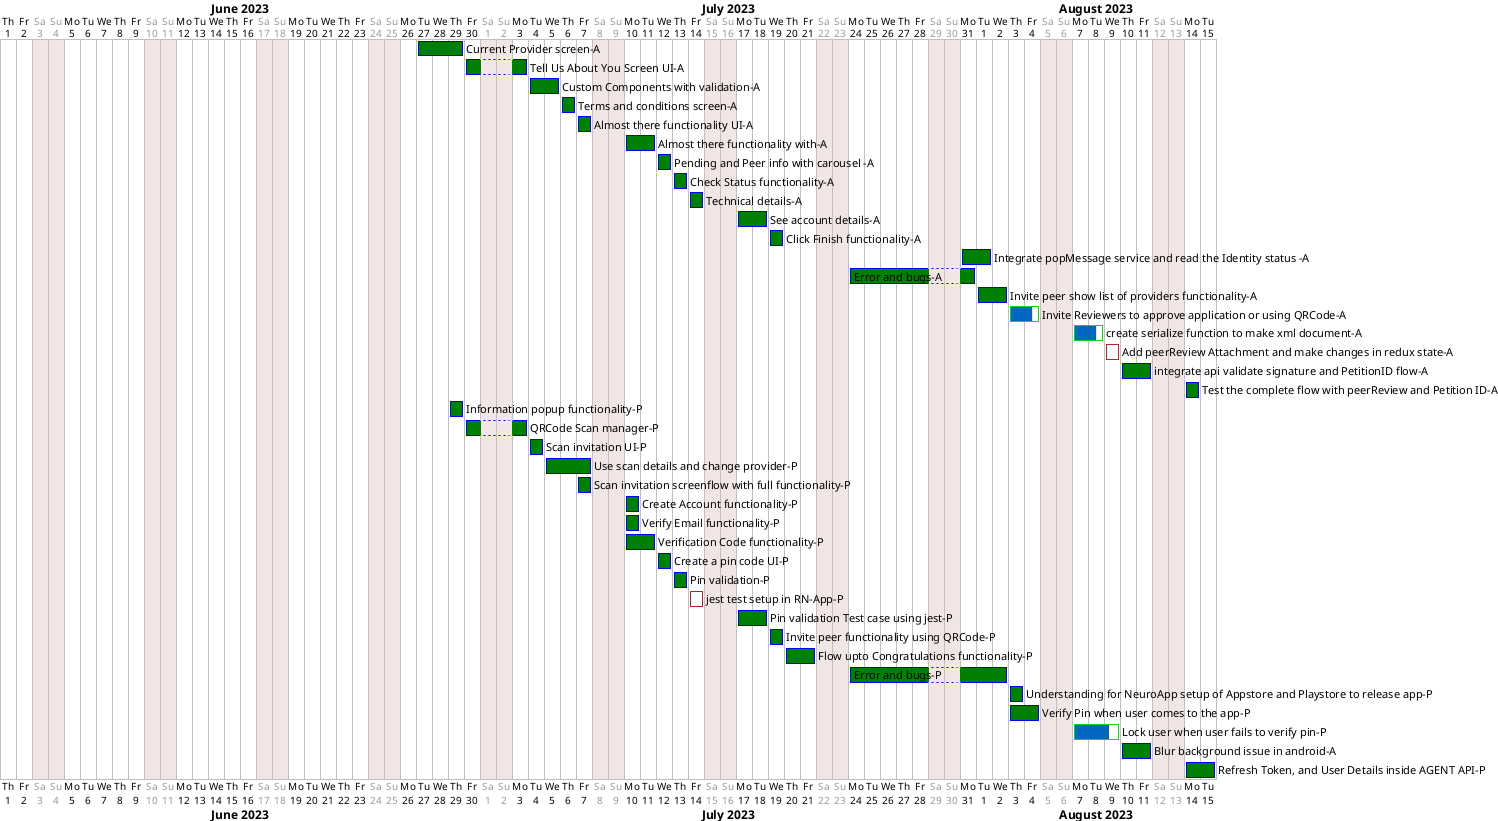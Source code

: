 @startgantt

saturday are closed
sunday are closed


<style>

ganttDiagram {
  task {
    BackGroundColor Green
    LineColor Blue
    unstarted {
      BackGroundColor Fuchsia 
      LineColor FireBrick
    }
  }
}

</style>

Project starts 2023-06-01
[Current Provider screen-A] starts 2023-06-27 and ends 2023-06-29
[Tell Us About You Screen UI-A] starts 2023-06-30 and ends 2023-07-03
[Custom Components with validation-A] starts 2023-07-04 and ends 2023-07-05
[Terms and conditions screen-A] starts 2023-07-06 and ends 2023-07-06
[Almost there functionality UI-A] starts 2023-07-07 and ends 2023-07-07
[Almost there functionality with-A] starts 2023-07-10 and ends 2023-07-11
[Pending and Peer info with carousel -A] starts 2023-07-12 and ends 2023-07-12
[Check Status functionality-A] starts 2023-07-13 and ends 2023-07-13
[Technical details-A] starts 2023-07-14 and ends 2023-07-14
[See account details-A] starts 2023-07-17 and ends 2023-07-18
[Click Finish functionality-A] starts 2023-07-19 and ends 2023-07-19
[Integrate popMessage service and read the Identity status -A] starts 2023-07-31 and ends 2023-08-01
[Error and bugs-A] starts 2023-07-24 and ends 2023-07-31
[Invite peer show list of providers functionality-A] starts 2023-08-01 and ends 2023-08-02
[Invite Reviewers to approve application or using QRCode-A] starts 2023-08-03 and ends 2023-08-04
[create serialize function to make xml document-A] starts 2023-08-07 and ends 2023-08-08
[Add peerReview Attachment and make changes in redux state-A] starts 2023-08-09 and ends 2023-08-09
[integrate api validate signature and PetitionID flow-A] starts 2023-08-10 and ends 2023-08-11
[Test the complete flow with peerReview and Petition ID-A] starts 2023-08-12 and ends 2023-08-14

[Current Provider screen-A] is 100% complete
[Tell Us About You Screen UI-A] is 100% complete
[Custom Components with validation-A] is 100% complete
[Terms and conditions screen-A] is 100% complete
[Almost there functionality UI-A] is 100% complete
[Almost there functionality with-A] is 100% complete
[Pending and Peer info with carousel -A] is 100% complete
[Check Status functionality-A] is 100% complete
[Technical details-A] is 100% complete
[See account details-A] is 100% complete
[Click Finish functionality-A] is 100% complete
[Integrate popMessage service and read the Identity status -A] is 100% complete
[Error and bugs-A] is 100% complete
[Invite peer show list of providers functionality-A] is 100% complete
[Invite Reviewers to approve application or using QRCode-A] is 80% complete
[create serialize function to make xml document-A] is 80% complete
[Add peerReview Attachment and make changes in redux state-A] is 10% complete


[Information popup functionality-P] starts 2023-06-29 and ends 2023-06-29
[QRCode Scan manager-P] starts 2023-06-30 and ends 2023-07-03
[Scan invitation UI-P] starts 2023-07-04 and ends 2023-07-04
[Use scan details and change provider-P] starts 2023-07-05 and ends 2023-07-07
[Scan invitation screenflow with full functionality-P] starts 2023-07-07 and ends 2023-07-07
[Create Account functionality-P] starts 2023-07-10 and ends 2023-07-10
[Verify Email functionality-P] starts 2023-07-10 and ends 2023-07-10
[Verification Code functionality-P] starts 2023-07-10 and ends 2023-07-11
[Create a pin code UI-P] starts 2023-07-12 and ends 2023-07-12
[Pin validation-P] starts 2023-07-13 and ends 2023-07-13
[jest test setup in RN-App-P] starts 2023-07-14 and ends 2023-07-14
[Pin validation Test case using jest-P] starts 2023-07-17 and ends 2023-07-18
[Invite peer functionality using QRCode-P] starts 2023-07-19 and ends 2023-07-19
[Flow upto Congratulations functionality-P] starts 2023-07-20 and ends 2023-07-21
[Error and bugs-P] starts 2023-07-24 and ends 2023-08-02
[Understanding for NeuroApp setup of Appstore and Playstore to release app-P] starts 2023-08-03 and ends 2023-08-03
[Verify Pin when user comes to the app-P] starts 2023-08-03 and ends 2023-08-04
[Lock user when user fails to verify pin-P] starts 2023-08-05 and ends 2023-08-09
[Blur background issue in android-A] starts 2023-08-10 and ends 2023-08-11
[Refresh Token, and User Details inside AGENT API-P] starts 2023-08-14 and ends 2023-08-15


[Information popup functionality-P] is 100% complete
[QRCode Scan manager-P] is 100% complete
[Scan invitation UI-P] is 100% complete
[Use scan details and change provider-P] is 100% complete
[Scan invitation screenflow with full functionality-P] is 100% complete
[Create Account functionality-P] is 100% complete
[Verify Email functionality-P] is 100% complete
[Verification Code functionality-P] is 100% complete
[Create a pin code UI-P] is 100% complete
[Pin validation-P] is 100% complete
[jest test setup in RN-App-P] is 1% complete
[Pin validation Test case using jest-P] is 100% complete
[Invite peer functionality using QRCode-P] is 100% complete
[Flow upto Congratulations functionality-P] is 100% complete
[Error and bugs-P] is 100% complete
[Understanding for NeuroApp setup of Appstore and Playstore to release app-P] is 100% complete
[Verify Pin when user comes to the app-P] is 100% complete
[Lock user when user fails to verify pin-P] is 80% complete


@endgantt
